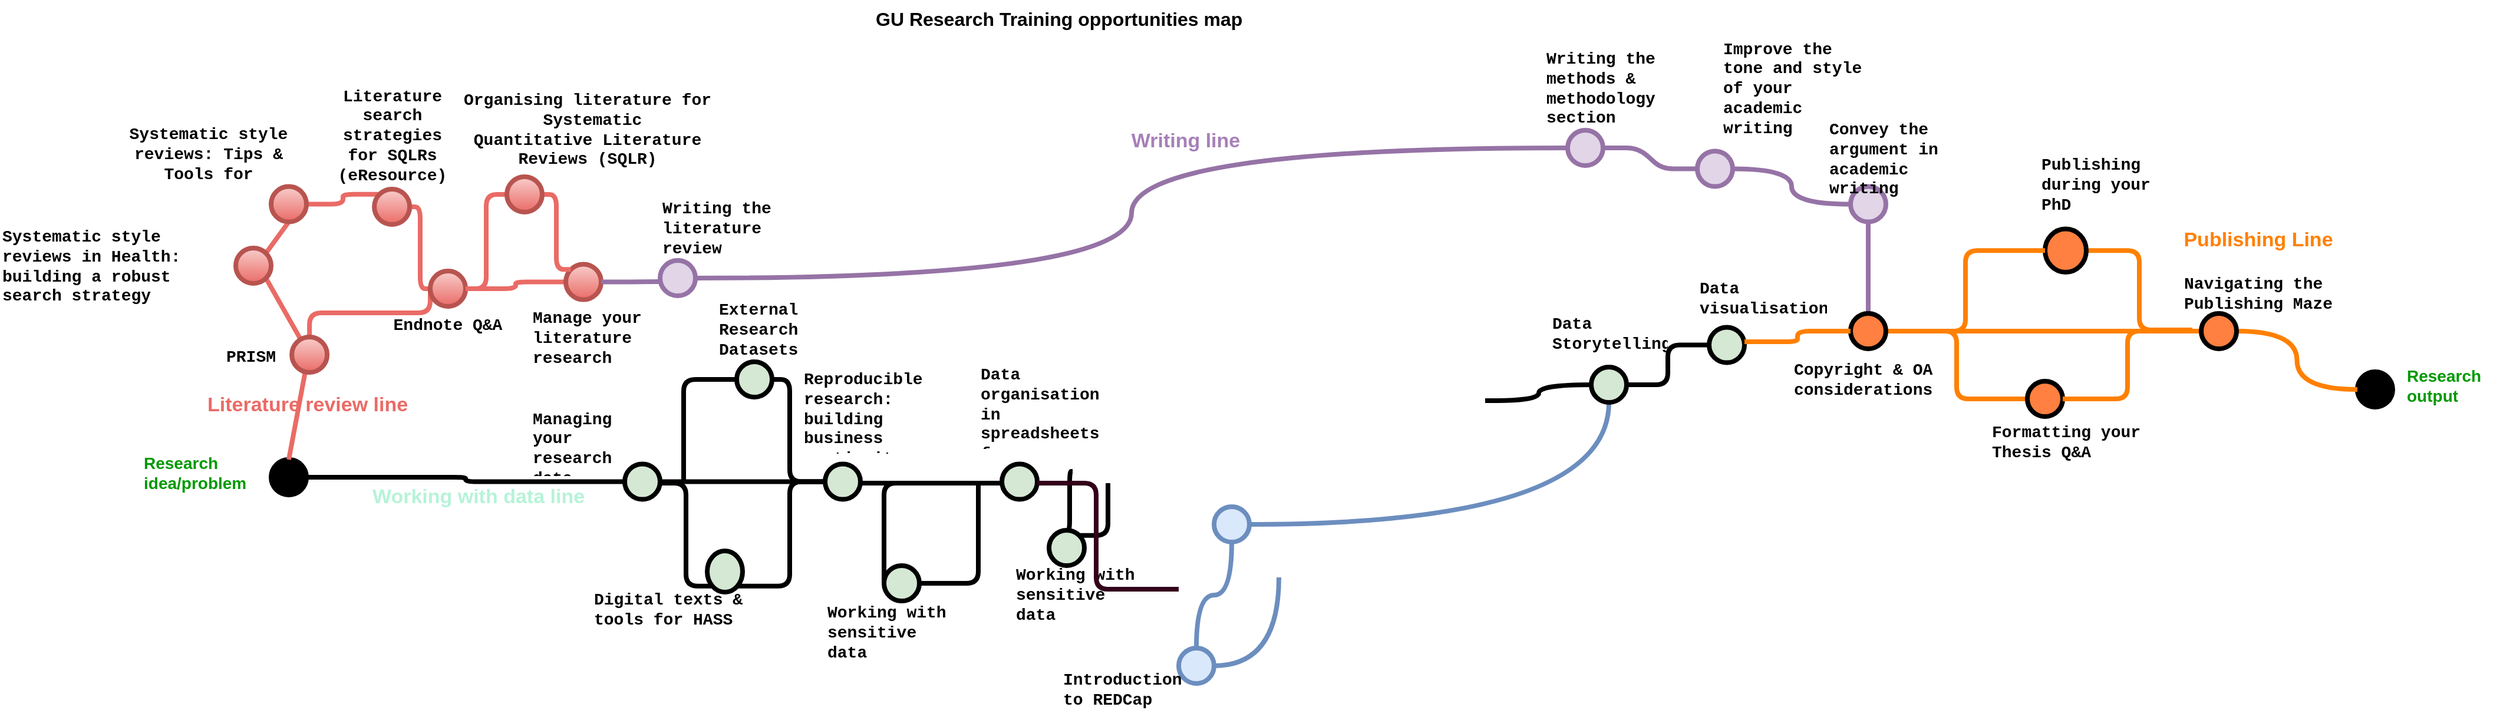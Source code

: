<mxfile version="20.8.3" type="github">
  <diagram id="yPxyJZ8AM_hMuL3Unpa9" name="Train-ing map">
    <mxGraphModel dx="2534" dy="874" grid="1" gridSize="10" guides="1" tooltips="1" connect="1" arrows="1" fold="1" page="1" pageScale="1" pageWidth="1100" pageHeight="850" math="0" shadow="0">
      <root>
        <mxCell id="0" />
        <mxCell id="1" parent="0" />
        <mxCell id="uWUnNED6HEl2aK5fdaIb-10" value="" style="verticalLabelPosition=bottom;verticalAlign=top;html=1;strokeWidth=4;shape=mxgraph.flowchart.on-page_reference;plain-blue;gradientColor=none;fillColor=#000000;strokeColor=#000000;rounded=1;" parent="1" vertex="1">
          <mxGeometry x="-440" y="410" width="30" height="30" as="geometry" />
        </mxCell>
        <mxCell id="uWUnNED6HEl2aK5fdaIb-80" value="" style="edgeStyle=orthogonalEdgeStyle;curved=1;rounded=1;orthogonalLoop=1;jettySize=auto;html=1;endArrow=none;endFill=0;strokeWidth=4;fontSize=12;verticalAlign=top;fillColor=#e1d5e7;strokeColor=#9673a6;gradientColor=#EA6B66;startArrow=none;exitX=0.5;exitY=1;exitDx=0;exitDy=0;exitPerimeter=0;" parent="1" source="DearfV66aNQ_4xWSn69P-69" edge="1">
          <mxGeometry relative="1" as="geometry">
            <mxPoint x="915" y="290" as="targetPoint" />
            <mxPoint x="370" y="281" as="sourcePoint" />
          </mxGeometry>
        </mxCell>
        <mxCell id="DearfV66aNQ_4xWSn69P-120" style="edgeStyle=elbowEdgeStyle;rounded=0;orthogonalLoop=1;jettySize=auto;html=1;exitX=1;exitY=0.5;exitDx=0;exitDy=0;exitPerimeter=0;strokeColor=#FF8000;fontFamily=Courier New;fontSize=17;fontColor=#ff8000;" edge="1" parent="1" source="uWUnNED6HEl2aK5fdaIb-109">
          <mxGeometry relative="1" as="geometry">
            <mxPoint x="1350" y="357" as="targetPoint" />
          </mxGeometry>
        </mxCell>
        <mxCell id="uWUnNED6HEl2aK5fdaIb-109" value="" style="verticalLabelPosition=bottom;verticalAlign=top;html=1;strokeWidth=4;shape=mxgraph.flowchart.on-page_reference;plain-blue;gradientColor=none;strokeColor=#000000;fillColor=#000000;rounded=1;" parent="1" vertex="1">
          <mxGeometry x="1330" y="335.5" width="30" height="30" as="geometry" />
        </mxCell>
        <mxCell id="uWUnNED6HEl2aK5fdaIb-13" value="Systematic style reviews: Tips &amp;amp; Tools for getting from start to finish" style="text;html=1;strokeColor=none;fillColor=none;align=center;verticalAlign=middle;whiteSpace=wrap;overflow=hidden;fontSize=14;fontStyle=1;fontFamily=Courier New;rounded=1;" parent="1" vertex="1">
          <mxGeometry x="-564.05" y="123.25" width="141.62" height="55" as="geometry" />
        </mxCell>
        <mxCell id="uWUnNED6HEl2aK5fdaIb-19" value="" style="verticalLabelPosition=bottom;verticalAlign=top;html=1;strokeWidth=4;shape=mxgraph.flowchart.on-page_reference;strokeColor=#9673a6;fillColor=#e1d5e7;rounded=1;" parent="1" vertex="1">
          <mxGeometry x="-110" y="241" width="30" height="30" as="geometry" />
        </mxCell>
        <mxCell id="uWUnNED6HEl2aK5fdaIb-20" value="Systematic style reviews in Health: building a robust search strategy" style="text;html=1;strokeColor=none;fillColor=none;align=left;verticalAlign=middle;whiteSpace=wrap;overflow=hidden;fontSize=14;fontStyle=1;fontFamily=Courier New;rounded=1;" parent="1" vertex="1">
          <mxGeometry x="-670.0" y="208.25" width="200" height="74.5" as="geometry" />
        </mxCell>
        <mxCell id="uWUnNED6HEl2aK5fdaIb-71" value="" style="edgeStyle=elbowEdgeStyle;rounded=1;orthogonalLoop=1;jettySize=auto;html=1;endArrow=none;endFill=0;strokeWidth=4;startArrow=none;" parent="1" source="DearfV66aNQ_4xWSn69P-107" target="uWUnNED6HEl2aK5fdaIb-70" edge="1">
          <mxGeometry relative="1" as="geometry">
            <Array as="points">
              <mxPoint x="80" y="430" />
              <mxPoint x="200" y="430" />
            </Array>
          </mxGeometry>
        </mxCell>
        <mxCell id="uWUnNED6HEl2aK5fdaIb-69" value="" style="verticalLabelPosition=bottom;verticalAlign=top;html=1;strokeWidth=4;shape=mxgraph.flowchart.on-page_reference;plain-purple;gradientColor=none;strokeColor=#000000;fillColor=#D5E8D4;rounded=1;" parent="1" vertex="1">
          <mxGeometry x="-140" y="413.75" width="30" height="30" as="geometry" />
        </mxCell>
        <mxCell id="uWUnNED6HEl2aK5fdaIb-78" value="" style="edgeStyle=orthogonalEdgeStyle;curved=1;rounded=1;orthogonalLoop=1;jettySize=auto;html=1;endArrow=none;endFill=0;strokeWidth=4;startArrow=none;fontSize=12;verticalAlign=top;fillColor=#dae8fc;strokeColor=#6c8ebf;" parent="1" source="DearfV66aNQ_4xWSn69P-143" target="uWUnNED6HEl2aK5fdaIb-77" edge="1">
          <mxGeometry relative="1" as="geometry" />
        </mxCell>
        <mxCell id="uWUnNED6HEl2aK5fdaIb-70" value="" style="verticalLabelPosition=bottom;verticalAlign=top;html=1;strokeWidth=4;shape=mxgraph.flowchart.on-page_reference;plain-purple;gradientColor=none;strokeColor=#000000;fillColor=#D5E8D4;rounded=1;" parent="1" vertex="1">
          <mxGeometry x="180" y="413.75" width="30" height="30" as="geometry" />
        </mxCell>
        <mxCell id="uWUnNED6HEl2aK5fdaIb-96" value="" style="edgeStyle=elbowEdgeStyle;rounded=1;orthogonalLoop=1;jettySize=auto;html=1;endArrow=none;endFill=0;strokeWidth=4;fontFamily=Courier New;fontColor=#009900;" parent="1" source="uWUnNED6HEl2aK5fdaIb-77" target="uWUnNED6HEl2aK5fdaIb-95" edge="1">
          <mxGeometry relative="1" as="geometry" />
        </mxCell>
        <mxCell id="uWUnNED6HEl2aK5fdaIb-95" value="" style="verticalLabelPosition=bottom;verticalAlign=top;html=1;strokeWidth=4;shape=mxgraph.flowchart.on-page_reference;plain-purple;gradientColor=none;strokeColor=#000000;fillColor=#D5E8D4;rounded=1;" parent="1" vertex="1">
          <mxGeometry x="780" y="297.75" width="30" height="30" as="geometry" />
        </mxCell>
        <mxCell id="uWUnNED6HEl2aK5fdaIb-81" value="" style="edgeStyle=elbowEdgeStyle;rounded=1;orthogonalLoop=1;jettySize=auto;html=1;endArrow=none;endFill=0;strokeWidth=4;exitX=0.855;exitY=0.145;exitDx=0;exitDy=0;exitPerimeter=0;" parent="1" source="uWUnNED6HEl2aK5fdaIb-82" edge="1">
          <mxGeometry relative="1" as="geometry">
            <mxPoint x="320" y="520" as="sourcePoint" />
            <mxPoint x="270" y="430" as="targetPoint" />
            <Array as="points">
              <mxPoint x="270" y="460" />
            </Array>
          </mxGeometry>
        </mxCell>
        <mxCell id="uWUnNED6HEl2aK5fdaIb-82" value="" style="verticalLabelPosition=bottom;verticalAlign=top;html=1;strokeWidth=4;shape=mxgraph.flowchart.on-page_reference;plain-purple;gradientColor=none;strokeColor=#000000;fillColor=#D5E8D4;rounded=1;" parent="1" vertex="1">
          <mxGeometry x="220" y="470" width="30" height="30" as="geometry" />
        </mxCell>
        <mxCell id="uWUnNED6HEl2aK5fdaIb-86" value="Manage your literature research" style="text;html=1;strokeColor=none;fillColor=none;align=left;verticalAlign=middle;whiteSpace=wrap;overflow=hidden;fontSize=14;fontStyle=1;fontFamily=Courier New;rounded=1;" parent="1" vertex="1">
          <mxGeometry x="-220" y="276.75" width="110" height="60" as="geometry" />
        </mxCell>
        <mxCell id="uWUnNED6HEl2aK5fdaIb-88" value="Research idea/problem" style="text;html=1;strokeColor=none;fillColor=none;align=left;verticalAlign=middle;whiteSpace=wrap;overflow=hidden;fontSize=14;fontStyle=1;fontColor=#009900;rounded=1;" parent="1" vertex="1">
          <mxGeometry x="-549.87" y="398.75" width="113.25" height="45" as="geometry" />
        </mxCell>
        <mxCell id="uWUnNED6HEl2aK5fdaIb-90" value="Literature review line" style="text;html=1;strokeColor=none;fillColor=none;align=left;verticalAlign=middle;whiteSpace=wrap;overflow=hidden;fontSize=17;fontStyle=1;fontColor=#EA6B66;rounded=1;" parent="1" vertex="1">
          <mxGeometry x="-495.8" y="350" width="176.75" height="27.75" as="geometry" />
        </mxCell>
        <mxCell id="uWUnNED6HEl2aK5fdaIb-107" value="" style="edgeStyle=elbowEdgeStyle;rounded=1;orthogonalLoop=1;jettySize=auto;html=1;endArrow=none;endFill=0;strokeWidth=4;fontFamily=Helvetica;fontColor=default;startArrow=none;strokeColor=#FF8000;fontSize=12;verticalAlign=top;fillColor=#ff8040;gradientColor=none;" parent="1" source="DearfV66aNQ_4xWSn69P-78" target="uWUnNED6HEl2aK5fdaIb-106" edge="1">
          <mxGeometry relative="1" as="geometry" />
        </mxCell>
        <mxCell id="DearfV66aNQ_4xWSn69P-82" style="edgeStyle=elbowEdgeStyle;rounded=1;orthogonalLoop=1;jettySize=auto;html=1;strokeColor=#FF8000;fontFamily=Helvetica;fontSize=12;fontColor=default;endArrow=none;endFill=0;strokeWidth=4;startArrow=none;verticalAlign=top;fillColor=#ff8040;gradientColor=none;exitX=1;exitY=0.5;exitDx=0;exitDy=0;exitPerimeter=0;" edge="1" parent="1" source="uWUnNED6HEl2aK5fdaIb-104">
          <mxGeometry relative="1" as="geometry">
            <mxPoint x="1190" y="300" as="targetPoint" />
            <mxPoint x="1180" y="230" as="sourcePoint" />
          </mxGeometry>
        </mxCell>
        <mxCell id="uWUnNED6HEl2aK5fdaIb-104" value="" style="verticalLabelPosition=bottom;verticalAlign=top;html=1;strokeWidth=4;shape=mxgraph.flowchart.on-page_reference;plain-purple;gradientColor=none;strokeColor=#000000;fillColor=#ff8040;rounded=1;" parent="1" vertex="1">
          <mxGeometry x="1065" y="214.25" width="35" height="36.75" as="geometry" />
        </mxCell>
        <mxCell id="uWUnNED6HEl2aK5fdaIb-115" style="edgeStyle=orthogonalEdgeStyle;curved=1;rounded=1;orthogonalLoop=1;jettySize=auto;html=1;entryX=0;entryY=0.5;entryDx=0;entryDy=0;entryPerimeter=0;endArrow=none;endFill=0;strokeWidth=4;fontFamily=Helvetica;fontColor=default;strokeColor=#FF8000;startArrow=none;fontSize=12;verticalAlign=top;fillColor=#ff8040;gradientColor=none;" parent="1" source="uWUnNED6HEl2aK5fdaIb-106" target="uWUnNED6HEl2aK5fdaIb-109" edge="1">
          <mxGeometry relative="1" as="geometry" />
        </mxCell>
        <mxCell id="uWUnNED6HEl2aK5fdaIb-106" value="" style="verticalLabelPosition=bottom;verticalAlign=top;html=1;strokeWidth=4;shape=mxgraph.flowchart.on-page_reference;plain-purple;gradientColor=none;strokeColor=#000000;fillColor=#ff8040;rounded=1;" parent="1" vertex="1">
          <mxGeometry x="1197.5" y="286" width="30" height="30" as="geometry" />
        </mxCell>
        <UserObject label="GU Research Training opportunities map" link="https://nvie.com/posts/a-successful-git-branching-model/" id="9hBKPDzoitwpIBdzFDQ7-2">
          <mxCell style="text;whiteSpace=wrap;html=1;fontStyle=1;fontSize=16;rounded=1;" parent="1" vertex="1">
            <mxGeometry x="70.75" y="20" width="427.75" height="20" as="geometry" />
          </mxCell>
        </UserObject>
        <mxCell id="9hBKPDzoitwpIBdzFDQ7-15" value="Research output" style="text;html=1;strokeColor=none;fillColor=none;align=left;verticalAlign=middle;whiteSpace=wrap;overflow=hidden;fontSize=14;fontStyle=1;fontColor=#009900;rounded=1;fontFamily=Helvetica;" parent="1" vertex="1">
          <mxGeometry x="1370" y="306" width="80" height="81" as="geometry" />
        </mxCell>
        <mxCell id="DearfV66aNQ_4xWSn69P-24" value="" style="rounded=1;html=1;jettySize=auto;orthogonalLoop=1;plain-blue;endArrow=none;endFill=0;strokeWidth=4;strokeColor=#EA6B66;startArrow=none;edgeStyle=elbowEdgeStyle;" edge="1" parent="1" source="DearfV66aNQ_4xWSn69P-27" target="9hBKPDzoitwpIBdzFDQ7-16">
          <mxGeometry x="292.25" y="211" as="geometry">
            <mxPoint x="310" y="150" as="targetPoint" />
            <mxPoint x="-331.75" y="384" as="sourcePoint" />
          </mxGeometry>
        </mxCell>
        <mxCell id="DearfV66aNQ_4xWSn69P-25" value="" style="rounded=1;html=1;jettySize=auto;orthogonalLoop=1;plain-blue;endArrow=none;endFill=0;strokeWidth=4;strokeColor=#EA6B66;exitX=0.5;exitY=0;exitDx=0;exitDy=0;exitPerimeter=0;entryX=1;entryY=0.75;entryDx=0;entryDy=0;" edge="1" parent="1" source="uWUnNED6HEl2aK5fdaIb-10" target="DearfV66aNQ_4xWSn69P-75">
          <mxGeometry x="292.25" y="211" as="geometry">
            <mxPoint x="310" y="150" as="targetPoint" />
            <mxPoint x="-331.75" y="384" as="sourcePoint" />
          </mxGeometry>
        </mxCell>
        <mxCell id="DearfV66aNQ_4xWSn69P-31" value="Literature search strategies for SQLRs (eResource)" style="text;whiteSpace=wrap;html=1;fontSize=14;fontFamily=Courier New;fontColor=default;align=center;verticalAlign=middle;fontStyle=1;rounded=1;" vertex="1" parent="1">
          <mxGeometry x="-392.43" y="90" width="110" height="90" as="geometry" />
        </mxCell>
        <mxCell id="DearfV66aNQ_4xWSn69P-46" style="rounded=1;orthogonalLoop=1;jettySize=auto;html=1;exitX=0.855;exitY=0.145;exitDx=0;exitDy=0;exitPerimeter=0;entryX=0.5;entryY=1;entryDx=0;entryDy=0;entryPerimeter=0;strokeColor=#EA6B66;fontFamily=Helvetica;fontSize=11;fontColor=default;endArrow=none;gradientColor=#7EA6E0;fillColor=#DAE8FC;endFill=0;strokeWidth=4;" edge="1" parent="1" source="DearfV66aNQ_4xWSn69P-22" target="DearfV66aNQ_4xWSn69P-13">
          <mxGeometry relative="1" as="geometry" />
        </mxCell>
        <mxCell id="DearfV66aNQ_4xWSn69P-50" style="rounded=1;orthogonalLoop=1;jettySize=auto;html=1;entryX=0;entryY=0.5;entryDx=0;entryDy=0;entryPerimeter=0;strokeColor=#EA6B66;fontFamily=Helvetica;fontSize=11;fontColor=default;endArrow=none;gradientColor=#7EA6E0;fillColor=#DAE8FC;endFill=0;strokeWidth=4;startArrow=none;edgeStyle=elbowEdgeStyle;elbow=vertical;" edge="1" parent="1" source="DearfV66aNQ_4xWSn69P-73" target="9hBKPDzoitwpIBdzFDQ7-16">
          <mxGeometry relative="1" as="geometry">
            <mxPoint x="-320" y="340" as="sourcePoint" />
          </mxGeometry>
        </mxCell>
        <mxCell id="DearfV66aNQ_4xWSn69P-93" style="rounded=1;orthogonalLoop=1;jettySize=auto;html=1;exitX=0.855;exitY=0.855;exitDx=0;exitDy=0;exitPerimeter=0;entryX=1;entryY=0.25;entryDx=0;entryDy=0;strokeColor=#EA6B66;fontFamily=Helvetica;fontSize=11;fontColor=default;endArrow=none;gradientColor=#7EA6E0;fillColor=#DAE8FC;endFill=0;strokeWidth=4;" edge="1" parent="1" source="DearfV66aNQ_4xWSn69P-22" target="DearfV66aNQ_4xWSn69P-75">
          <mxGeometry relative="1" as="geometry" />
        </mxCell>
        <mxCell id="DearfV66aNQ_4xWSn69P-22" value="" style="verticalLabelPosition=bottom;verticalAlign=top;html=1;strokeWidth=4;shape=mxgraph.flowchart.on-page_reference;plain-blue;gradientColor=#EA6B66;strokeColor=#B85450;fillColor=#F8CECC;rounded=1;" vertex="1" parent="1">
          <mxGeometry x="-470" y="230.5" width="30" height="30" as="geometry" />
        </mxCell>
        <mxCell id="DearfV66aNQ_4xWSn69P-53" value="" style="edgeStyle=elbowEdgeStyle;rounded=1;orthogonalLoop=1;jettySize=auto;html=1;strokeColor=#EA6B66;fontFamily=Helvetica;fontSize=11;fontColor=default;endArrow=none;gradientColor=#7EA6E0;fillColor=#DAE8FC;endFill=0;strokeWidth=4;startArrow=none;" edge="1" parent="1" source="9hBKPDzoitwpIBdzFDQ7-16" target="DearfV66aNQ_4xWSn69P-52">
          <mxGeometry relative="1" as="geometry">
            <mxPoint x="-70" y="240" as="sourcePoint" />
          </mxGeometry>
        </mxCell>
        <mxCell id="9hBKPDzoitwpIBdzFDQ7-16" value="" style="verticalLabelPosition=bottom;verticalAlign=top;html=1;strokeWidth=4;shape=mxgraph.flowchart.on-page_reference;plain-blue;gradientColor=#EA6B66;strokeColor=#B85450;fillColor=#F8CECC;rounded=1;" parent="1" vertex="1">
          <mxGeometry x="-305" y="250" width="30" height="30" as="geometry" />
        </mxCell>
        <mxCell id="DearfV66aNQ_4xWSn69P-34" value="Endnote Q&amp;A" style="text;whiteSpace=wrap;html=1;fontSize=14;fontFamily=Courier New;fontColor=default;align=center;verticalAlign=middle;fontStyle=1;rounded=1;" vertex="1" parent="1">
          <mxGeometry x="-350" y="276" width="120" height="40" as="geometry" />
        </mxCell>
        <mxCell id="DearfV66aNQ_4xWSn69P-37" value="" style="edgeStyle=elbowEdgeStyle;rounded=1;orthogonalLoop=1;jettySize=auto;html=1;fontSize=11;endArrow=none;endFill=0;strokeWidth=4;entryX=0;entryY=0.5;entryDx=0;entryDy=0;entryPerimeter=0;fillColor=#DAE8FC;strokeColor=#EA6B66;gradientColor=#7EA6E0;startArrow=none;" edge="1" parent="1" source="9hBKPDzoitwpIBdzFDQ7-16" target="DearfV66aNQ_4xWSn69P-35">
          <mxGeometry relative="1" as="geometry">
            <mxPoint x="650" y="120" as="targetPoint" />
            <mxPoint x="-15" y="210" as="sourcePoint" />
          </mxGeometry>
        </mxCell>
        <mxCell id="DearfV66aNQ_4xWSn69P-35" value="" style="verticalLabelPosition=bottom;verticalAlign=top;html=1;strokeWidth=4;shape=mxgraph.flowchart.on-page_reference;plain-blue;gradientColor=#EA6B66;strokeColor=#B85450;fillColor=#F8CECC;rounded=1;" vertex="1" parent="1">
          <mxGeometry x="-190" y="244.25" width="30" height="30" as="geometry" />
        </mxCell>
        <mxCell id="DearfV66aNQ_4xWSn69P-48" style="rounded=1;orthogonalLoop=1;jettySize=auto;html=1;exitX=1;exitY=0.5;exitDx=0;exitDy=0;exitPerimeter=0;entryX=0.145;entryY=0.145;entryDx=0;entryDy=0;entryPerimeter=0;strokeColor=#EA6B66;fontFamily=Helvetica;fontSize=11;fontColor=default;endArrow=none;gradientColor=#7EA6E0;fillColor=#DAE8FC;endFill=0;strokeWidth=4;edgeStyle=elbowEdgeStyle;" edge="1" parent="1" source="DearfV66aNQ_4xWSn69P-13" target="DearfV66aNQ_4xWSn69P-27">
          <mxGeometry relative="1" as="geometry" />
        </mxCell>
        <mxCell id="DearfV66aNQ_4xWSn69P-13" value="" style="verticalLabelPosition=bottom;verticalAlign=top;html=1;strokeWidth=4;shape=mxgraph.flowchart.on-page_reference;plain-blue;gradientColor=#EA6B66;strokeColor=#B85450;fillColor=#F8CECC;rounded=1;" vertex="1" parent="1">
          <mxGeometry x="-440" y="178.25" width="30" height="30" as="geometry" />
        </mxCell>
        <mxCell id="DearfV66aNQ_4xWSn69P-27" value="" style="verticalLabelPosition=bottom;verticalAlign=top;html=1;strokeWidth=4;shape=mxgraph.flowchart.on-page_reference;plain-blue;gradientColor=#EA6B66;strokeColor=#B85450;fillColor=#F8CECC;rounded=1;" vertex="1" parent="1">
          <mxGeometry x="-352.43" y="180.5" width="30" height="30" as="geometry" />
        </mxCell>
        <mxCell id="DearfV66aNQ_4xWSn69P-57" style="edgeStyle=elbowEdgeStyle;rounded=1;orthogonalLoop=1;jettySize=auto;html=1;exitX=1;exitY=0.5;exitDx=0;exitDy=0;exitPerimeter=0;entryX=0.145;entryY=0.145;entryDx=0;entryDy=0;entryPerimeter=0;strokeColor=#EA6B66;fontFamily=Helvetica;fontSize=11;fontColor=default;endArrow=none;gradientColor=#7EA6E0;fillColor=#DAE8FC;endFill=0;strokeWidth=4;startArrow=none;" edge="1" parent="1" source="DearfV66aNQ_4xWSn69P-52" target="DearfV66aNQ_4xWSn69P-35">
          <mxGeometry relative="1" as="geometry" />
        </mxCell>
        <mxCell id="DearfV66aNQ_4xWSn69P-52" value="" style="verticalLabelPosition=bottom;verticalAlign=top;html=1;strokeWidth=4;shape=mxgraph.flowchart.on-page_reference;plain-blue;gradientColor=#EA6B66;strokeColor=#B85450;fillColor=#F8CECC;rounded=1;" vertex="1" parent="1">
          <mxGeometry x="-240" y="170" width="30" height="30" as="geometry" />
        </mxCell>
        <mxCell id="DearfV66aNQ_4xWSn69P-54" value="&lt;div&gt;Organising literature for&lt;/div&gt;&lt;div&gt;&amp;nbsp;Systematic &lt;br&gt;&lt;/div&gt;&lt;div&gt;Quantitative Literature &lt;br&gt;&lt;/div&gt;&lt;div&gt;Reviews (SQLR)&lt;/div&gt;" style="text;html=1;align=center;verticalAlign=middle;resizable=0;points=[];autosize=1;strokeColor=none;fillColor=none;fontSize=14;fontFamily=Courier New;fontColor=default;fontStyle=1;rounded=1;" vertex="1" parent="1">
          <mxGeometry x="-282.43" y="90" width="220" height="80" as="geometry" />
        </mxCell>
        <mxCell id="DearfV66aNQ_4xWSn69P-59" value="Writing the literature review" style="text;html=1;strokeColor=none;fillColor=none;align=left;verticalAlign=middle;whiteSpace=wrap;overflow=hidden;fontSize=14;fontStyle=1;fontFamily=Courier New;rounded=1;" vertex="1" parent="1">
          <mxGeometry x="-110" y="184.25" width="110" height="60" as="geometry" />
        </mxCell>
        <mxCell id="DearfV66aNQ_4xWSn69P-62" value="" style="edgeStyle=orthogonalEdgeStyle;curved=1;rounded=1;orthogonalLoop=1;jettySize=auto;html=1;endArrow=none;endFill=0;strokeWidth=4;entryX=0;entryY=0.5;entryDx=0;entryDy=0;entryPerimeter=0;fontSize=12;verticalAlign=top;fillColor=#e1d5e7;strokeColor=#9673a6;gradientColor=#EA6B66;" edge="1" parent="1" source="uWUnNED6HEl2aK5fdaIb-19" target="DearfV66aNQ_4xWSn69P-60">
          <mxGeometry relative="1" as="geometry">
            <mxPoint x="1150" y="325" as="targetPoint" />
            <mxPoint x="550" y="281" as="sourcePoint" />
          </mxGeometry>
        </mxCell>
        <mxCell id="DearfV66aNQ_4xWSn69P-60" value="" style="verticalLabelPosition=bottom;verticalAlign=top;html=1;strokeWidth=4;shape=mxgraph.flowchart.on-page_reference;strokeColor=#9673a6;fillColor=#e1d5e7;rounded=1;" vertex="1" parent="1">
          <mxGeometry x="660" y="130.5" width="30" height="30" as="geometry" />
        </mxCell>
        <mxCell id="DearfV66aNQ_4xWSn69P-63" value="Writing the methods &amp;amp; methodology section" style="text;html=1;strokeColor=none;fillColor=none;align=left;verticalAlign=middle;whiteSpace=wrap;overflow=hidden;fontSize=14;fontStyle=1;fontFamily=Courier New;rounded=1;" vertex="1" parent="1">
          <mxGeometry x="640" y="60" width="110" height="70.5" as="geometry" />
        </mxCell>
        <mxCell id="DearfV66aNQ_4xWSn69P-66" value="" style="edgeStyle=entityRelationEdgeStyle;rounded=1;orthogonalLoop=1;jettySize=auto;html=1;endArrow=none;endFill=0;strokeWidth=4;entryX=0;entryY=0.5;entryDx=0;entryDy=0;entryPerimeter=0;fontSize=12;verticalAlign=top;fillColor=#e1d5e7;strokeColor=#9673a6;gradientColor=#EA6B66;startArrow=none;" edge="1" parent="1" source="DearfV66aNQ_4xWSn69P-60" target="DearfV66aNQ_4xWSn69P-64">
          <mxGeometry relative="1" as="geometry">
            <mxPoint x="1150" y="325" as="targetPoint" />
            <mxPoint x="726.75" y="286" as="sourcePoint" />
          </mxGeometry>
        </mxCell>
        <mxCell id="DearfV66aNQ_4xWSn69P-64" value="" style="verticalLabelPosition=bottom;verticalAlign=top;html=1;strokeWidth=4;shape=mxgraph.flowchart.on-page_reference;strokeColor=#9673a6;fillColor=#e1d5e7;rounded=1;" vertex="1" parent="1">
          <mxGeometry x="770" y="148.25" width="30" height="30" as="geometry" />
        </mxCell>
        <mxCell id="DearfV66aNQ_4xWSn69P-67" value="Improve the tone and style of your academic writing" style="text;html=1;strokeColor=none;fillColor=none;align=left;verticalAlign=middle;whiteSpace=wrap;overflow=hidden;fontSize=14;fontStyle=1;fontFamily=Courier New;rounded=1;" vertex="1" parent="1">
          <mxGeometry x="790" y="49.75" width="130" height="91" as="geometry" />
        </mxCell>
        <mxCell id="DearfV66aNQ_4xWSn69P-70" value="" style="edgeStyle=orthogonalEdgeStyle;curved=1;rounded=1;orthogonalLoop=1;jettySize=auto;html=1;endArrow=none;endFill=0;strokeWidth=4;entryX=0;entryY=0.5;entryDx=0;entryDy=0;entryPerimeter=0;fontSize=12;verticalAlign=top;fillColor=#e1d5e7;strokeColor=#9673a6;gradientColor=#EA6B66;startArrow=none;" edge="1" parent="1" source="DearfV66aNQ_4xWSn69P-64" target="DearfV66aNQ_4xWSn69P-69">
          <mxGeometry relative="1" as="geometry">
            <mxPoint x="1150" y="325" as="targetPoint" />
            <mxPoint x="860" y="291" as="sourcePoint" />
          </mxGeometry>
        </mxCell>
        <mxCell id="DearfV66aNQ_4xWSn69P-69" value="" style="verticalLabelPosition=bottom;verticalAlign=top;html=1;strokeWidth=4;shape=mxgraph.flowchart.on-page_reference;strokeColor=#9673a6;fillColor=#e1d5e7;rounded=1;" vertex="1" parent="1">
          <mxGeometry x="900" y="178.25" width="30" height="30" as="geometry" />
        </mxCell>
        <mxCell id="DearfV66aNQ_4xWSn69P-71" value="Convey the argument in academic writing" style="text;html=1;strokeColor=none;fillColor=none;align=left;verticalAlign=middle;whiteSpace=wrap;overflow=hidden;fontSize=14;fontStyle=1;fontFamily=Courier New;rounded=1;" vertex="1" parent="1">
          <mxGeometry x="880" y="109" width="130" height="91" as="geometry" />
        </mxCell>
        <mxCell id="DearfV66aNQ_4xWSn69P-72" value="" style="rounded=1;orthogonalLoop=1;jettySize=auto;html=1;endArrow=none;endFill=0;strokeWidth=4;fontSize=12;verticalAlign=top;fillColor=#e1d5e7;strokeColor=#9673a6;gradientColor=#EA6B66;edgeStyle=elbowEdgeStyle;exitX=1;exitY=0.5;exitDx=0;exitDy=0;exitPerimeter=0;" edge="1" parent="1" source="DearfV66aNQ_4xWSn69P-35">
          <mxGeometry relative="1" as="geometry">
            <mxPoint x="-110" y="259" as="targetPoint" />
            <mxPoint x="-150" y="250" as="sourcePoint" />
          </mxGeometry>
        </mxCell>
        <mxCell id="DearfV66aNQ_4xWSn69P-73" value="" style="verticalLabelPosition=bottom;verticalAlign=top;html=1;strokeWidth=4;shape=mxgraph.flowchart.on-page_reference;plain-blue;gradientColor=#EA6B66;strokeColor=#B85450;fillColor=#F8CECC;rounded=1;" vertex="1" parent="1">
          <mxGeometry x="-422.43" y="306" width="30" height="30" as="geometry" />
        </mxCell>
        <mxCell id="DearfV66aNQ_4xWSn69P-75" value="PRISM" style="text;html=1;strokeColor=none;fillColor=none;align=left;verticalAlign=middle;whiteSpace=wrap;overflow=hidden;fontSize=14;fontStyle=1;fontFamily=Courier New;rounded=1;" vertex="1" parent="1">
          <mxGeometry x="-480" y="310" width="70" height="26.75" as="geometry" />
        </mxCell>
        <mxCell id="DearfV66aNQ_4xWSn69P-76" value="Publishing during your PhD" style="text;html=1;strokeColor=none;fillColor=none;align=left;verticalAlign=middle;whiteSpace=wrap;overflow=hidden;fontSize=14;fontStyle=1;fontFamily=Courier New;rounded=1;" vertex="1" parent="1">
          <mxGeometry x="1060" y="144" width="100" height="66.5" as="geometry" />
        </mxCell>
        <mxCell id="DearfV66aNQ_4xWSn69P-77" value="Navigating the Publishing Maze " style="text;html=1;strokeColor=none;fillColor=none;align=left;verticalAlign=middle;whiteSpace=wrap;overflow=hidden;fontSize=14;fontStyle=1;fontFamily=Courier New;rounded=1;" vertex="1" parent="1">
          <mxGeometry x="1180.81" y="241" width="130" height="55" as="geometry" />
        </mxCell>
        <mxCell id="DearfV66aNQ_4xWSn69P-79" value="" style="edgeStyle=elbowEdgeStyle;rounded=1;orthogonalLoop=1;jettySize=auto;html=1;endArrow=none;endFill=0;strokeWidth=4;fontFamily=Helvetica;fontColor=default;strokeColor=#FF8000;startArrow=none;fontSize=12;verticalAlign=top;fillColor=#ff8040;gradientColor=none;" edge="1" parent="1" source="uWUnNED6HEl2aK5fdaIb-104" target="DearfV66aNQ_4xWSn69P-78">
          <mxGeometry relative="1" as="geometry">
            <mxPoint x="920" y="349" as="sourcePoint" />
            <mxPoint x="1260" y="356.5" as="targetPoint" />
          </mxGeometry>
        </mxCell>
        <mxCell id="DearfV66aNQ_4xWSn69P-125" style="edgeStyle=elbowEdgeStyle;rounded=1;orthogonalLoop=1;jettySize=auto;html=1;exitX=1;exitY=0.5;exitDx=0;exitDy=0;exitPerimeter=0;strokeColor=#FF8000;fontFamily=Helvetica;fontSize=12;fontColor=default;endArrow=none;verticalAlign=top;endFill=0;strokeWidth=4;startArrow=none;fillColor=#ff8040;gradientColor=none;entryX=0;entryY=0.5;entryDx=0;entryDy=0;entryPerimeter=0;" edge="1" parent="1" source="DearfV66aNQ_4xWSn69P-78" target="DearfV66aNQ_4xWSn69P-124">
          <mxGeometry relative="1" as="geometry">
            <mxPoint x="1040" y="380" as="targetPoint" />
          </mxGeometry>
        </mxCell>
        <mxCell id="DearfV66aNQ_4xWSn69P-78" value="" style="verticalLabelPosition=bottom;verticalAlign=top;html=1;strokeWidth=4;shape=mxgraph.flowchart.on-page_reference;plain-purple;gradientColor=none;strokeColor=#000000;fillColor=#ff8040;rounded=1;" vertex="1" parent="1">
          <mxGeometry x="900" y="286" width="30" height="30" as="geometry" />
        </mxCell>
        <mxCell id="DearfV66aNQ_4xWSn69P-87" value="External Research Datasets" style="text;html=1;strokeColor=none;fillColor=none;align=left;verticalAlign=middle;whiteSpace=wrap;overflow=hidden;fontSize=14;fontStyle=1;fontFamily=Courier New;rounded=1;" vertex="1" parent="1">
          <mxGeometry x="-62.43" y="262.25" width="110" height="74.5" as="geometry" />
        </mxCell>
        <mxCell id="DearfV66aNQ_4xWSn69P-89" value="" style="edgeStyle=elbowEdgeStyle;rounded=1;orthogonalLoop=1;jettySize=auto;html=1;entryX=1;entryY=0.5;entryDx=0;entryDy=0;entryPerimeter=0;endArrow=none;endFill=0;strokeWidth=4;" edge="1" parent="1" source="uWUnNED6HEl2aK5fdaIb-69" target="uWUnNED6HEl2aK5fdaIb-10">
          <mxGeometry relative="1" as="geometry">
            <mxPoint x="120" y="500" as="sourcePoint" />
            <mxPoint x="-160" y="530" as="targetPoint" />
          </mxGeometry>
        </mxCell>
        <mxCell id="DearfV66aNQ_4xWSn69P-90" value="" style="edgeStyle=elbowEdgeStyle;rounded=1;orthogonalLoop=1;jettySize=auto;html=1;entryX=0.5;entryY=0;entryDx=0;entryDy=0;entryPerimeter=0;endArrow=none;endFill=0;strokeWidth=4;fontFamily=Courier New;fontColor=#009900;" edge="1" parent="1" target="uWUnNED6HEl2aK5fdaIb-82">
          <mxGeometry relative="1" as="geometry">
            <mxPoint x="240" y="420" as="sourcePoint" />
            <mxPoint x="590" y="615" as="targetPoint" />
          </mxGeometry>
        </mxCell>
        <mxCell id="DearfV66aNQ_4xWSn69P-86" value="Managing your research data" style="text;html=1;strokeColor=none;fillColor=none;align=left;verticalAlign=middle;whiteSpace=wrap;overflow=hidden;fontSize=14;fontStyle=1;fontFamily=Courier New;rounded=1;" vertex="1" parent="1">
          <mxGeometry x="-220" y="365" width="110" height="60" as="geometry" />
        </mxCell>
        <mxCell id="DearfV66aNQ_4xWSn69P-97" value="" style="verticalLabelPosition=bottom;verticalAlign=top;html=1;strokeWidth=4;shape=mxgraph.flowchart.on-page_reference;plain-purple;gradientColor=none;strokeColor=#000000;fillColor=#D5E8D4;rounded=1;" vertex="1" parent="1">
          <mxGeometry x="-45" y="327" width="30" height="30" as="geometry" />
        </mxCell>
        <mxCell id="DearfV66aNQ_4xWSn69P-99" value="" style="endArrow=none;html=1;rounded=1;strokeColor=default;fontFamily=Helvetica;fontSize=11;fontColor=default;exitX=0;exitY=0.5;exitDx=0;exitDy=0;align=center;fillColor=none;gradientColor=none;fontStyle=1;endFill=0;strokeWidth=4;edgeStyle=elbowEdgeStyle;exitPerimeter=0;" edge="1" parent="1" source="DearfV66aNQ_4xWSn69P-97">
          <mxGeometry width="50" height="50" relative="1" as="geometry">
            <mxPoint x="160" y="500" as="sourcePoint" />
            <mxPoint x="-90" y="429" as="targetPoint" />
            <Array as="points">
              <mxPoint x="-90" y="430" />
            </Array>
          </mxGeometry>
        </mxCell>
        <mxCell id="DearfV66aNQ_4xWSn69P-101" value="" style="verticalLabelPosition=bottom;verticalAlign=top;html=1;strokeWidth=4;shape=mxgraph.flowchart.on-page_reference;plain-purple;gradientColor=none;strokeColor=#000000;fillColor=#D5E8D4;rounded=1;" vertex="1" parent="1">
          <mxGeometry x="-70" y="487.5" width="30" height="35" as="geometry" />
        </mxCell>
        <mxCell id="DearfV66aNQ_4xWSn69P-103" value="" style="endArrow=none;html=1;rounded=1;strokeColor=default;fontFamily=Helvetica;fontSize=11;fontColor=default;exitX=0.145;exitY=0.855;exitDx=0;exitDy=0;exitPerimeter=0;align=center;fillColor=none;gradientColor=none;fontStyle=1;endFill=0;strokeWidth=4;edgeStyle=elbowEdgeStyle;" edge="1" parent="1" source="DearfV66aNQ_4xWSn69P-101">
          <mxGeometry width="50" height="50" relative="1" as="geometry">
            <mxPoint x="345.28" y="392.4" as="sourcePoint" />
            <mxPoint x="-110" y="430" as="targetPoint" />
          </mxGeometry>
        </mxCell>
        <mxCell id="DearfV66aNQ_4xWSn69P-104" value="Digital texts &amp;amp; tools for HASS" style="text;html=1;strokeColor=none;fillColor=none;align=left;verticalAlign=middle;whiteSpace=wrap;overflow=hidden;fontSize=14;fontStyle=1;fontFamily=Courier New;rounded=1;" vertex="1" parent="1">
          <mxGeometry x="-168.38" y="500" width="140" height="74.5" as="geometry" />
        </mxCell>
        <mxCell id="DearfV66aNQ_4xWSn69P-105" value="" style="endArrow=none;html=1;rounded=1;strokeColor=default;fontFamily=Helvetica;fontSize=11;fontColor=default;align=center;fillColor=none;gradientColor=none;fontStyle=1;endFill=0;strokeWidth=4;edgeStyle=elbowEdgeStyle;startArrow=none;entryX=1;entryY=0.5;entryDx=0;entryDy=0;entryPerimeter=0;" edge="1" parent="1" source="DearfV66aNQ_4xWSn69P-107" target="DearfV66aNQ_4xWSn69P-97">
          <mxGeometry width="50" height="50" relative="1" as="geometry">
            <mxPoint x="390" y="430" as="sourcePoint" />
            <mxPoint x="20" y="360" as="targetPoint" />
            <Array as="points">
              <mxPoint y="360" />
            </Array>
          </mxGeometry>
        </mxCell>
        <mxCell id="DearfV66aNQ_4xWSn69P-108" value="" style="edgeStyle=elbowEdgeStyle;rounded=1;orthogonalLoop=1;jettySize=auto;html=1;endArrow=none;endFill=0;strokeWidth=4;" edge="1" parent="1" source="uWUnNED6HEl2aK5fdaIb-69" target="DearfV66aNQ_4xWSn69P-107">
          <mxGeometry relative="1" as="geometry">
            <mxPoint x="290" y="430" as="sourcePoint" />
            <mxPoint x="549.75" y="440" as="targetPoint" />
          </mxGeometry>
        </mxCell>
        <mxCell id="DearfV66aNQ_4xWSn69P-109" value="Reproducible research: building business continuity" style="text;html=1;strokeColor=none;fillColor=none;align=left;verticalAlign=middle;whiteSpace=wrap;overflow=hidden;fontSize=14;fontStyle=1;fontFamily=Courier New;rounded=1;" vertex="1" parent="1">
          <mxGeometry x="10" y="331.5" width="140" height="74.5" as="geometry" />
        </mxCell>
        <mxCell id="DearfV66aNQ_4xWSn69P-110" value="Working with sensitive data" style="text;html=1;strokeColor=none;fillColor=none;align=left;verticalAlign=middle;whiteSpace=wrap;overflow=hidden;fontSize=14;fontStyle=1;fontFamily=Courier New;rounded=1;" vertex="1" parent="1">
          <mxGeometry x="30" y="520" width="110" height="74.5" as="geometry" />
        </mxCell>
        <mxCell id="DearfV66aNQ_4xWSn69P-111" value="" style="verticalLabelPosition=bottom;verticalAlign=top;html=1;strokeWidth=4;shape=mxgraph.flowchart.on-page_reference;plain-purple;gradientColor=none;strokeColor=#000000;fillColor=#D5E8D4;rounded=1;" vertex="1" parent="1">
          <mxGeometry x="80" y="500" width="30" height="30" as="geometry" />
        </mxCell>
        <mxCell id="DearfV66aNQ_4xWSn69P-112" value="" style="endArrow=none;html=1;rounded=1;strokeColor=default;fontFamily=Helvetica;fontSize=11;fontColor=default;align=center;fillColor=none;gradientColor=none;fontStyle=1;endFill=0;strokeWidth=4;entryX=0.5;entryY=0;entryDx=0;entryDy=0;entryPerimeter=0;edgeStyle=elbowEdgeStyle;exitX=0;exitY=0.5;exitDx=0;exitDy=0;exitPerimeter=0;" edge="1" parent="1" source="DearfV66aNQ_4xWSn69P-111">
          <mxGeometry width="50" height="50" relative="1" as="geometry">
            <mxPoint x="160" y="460" as="sourcePoint" />
            <mxPoint x="158" y="430" as="targetPoint" />
            <Array as="points">
              <mxPoint x="80" y="430" />
              <mxPoint x="110" y="420" />
              <mxPoint x="120" y="420" />
              <mxPoint x="80" y="470" />
            </Array>
          </mxGeometry>
        </mxCell>
        <mxCell id="DearfV66aNQ_4xWSn69P-113" value="" style="endArrow=none;html=1;rounded=1;strokeColor=default;fontFamily=Helvetica;fontSize=11;fontColor=default;align=center;fillColor=none;gradientColor=none;fontStyle=1;endFill=0;strokeWidth=4;entryX=1;entryY=0.5;entryDx=0;entryDy=0;entryPerimeter=0;edgeStyle=elbowEdgeStyle;" edge="1" parent="1" target="DearfV66aNQ_4xWSn69P-111">
          <mxGeometry width="50" height="50" relative="1" as="geometry">
            <mxPoint x="160" y="429" as="sourcePoint" />
            <mxPoint x="498" y="440" as="targetPoint" />
            <Array as="points">
              <mxPoint x="160" y="450" />
              <mxPoint x="230" y="370" />
            </Array>
          </mxGeometry>
        </mxCell>
        <mxCell id="DearfV66aNQ_4xWSn69P-118" value="Data organisation in spreadsheets for researchers" style="text;html=1;strokeColor=none;fillColor=none;align=left;verticalAlign=middle;whiteSpace=wrap;overflow=hidden;fontSize=14;fontStyle=1;fontFamily=Courier New;rounded=1;" vertex="1" parent="1">
          <mxGeometry x="160" y="327.75" width="120" height="74.5" as="geometry" />
        </mxCell>
        <mxCell id="DearfV66aNQ_4xWSn69P-80" value="Copyright &amp;amp; OA considerations" style="text;html=1;strokeColor=none;fillColor=none;align=left;verticalAlign=middle;whiteSpace=wrap;overflow=hidden;fontSize=14;fontStyle=1;fontFamily=Courier New;rounded=1;" vertex="1" parent="1">
          <mxGeometry x="850" y="297" width="130" height="90" as="geometry" />
        </mxCell>
        <mxCell id="DearfV66aNQ_4xWSn69P-124" value="" style="verticalLabelPosition=bottom;verticalAlign=top;html=1;strokeWidth=4;shape=mxgraph.flowchart.on-page_reference;plain-purple;gradientColor=none;strokeColor=#000000;fillColor=#ff8040;rounded=1;" vertex="1" parent="1">
          <mxGeometry x="1050" y="343.5" width="30" height="30" as="geometry" />
        </mxCell>
        <mxCell id="DearfV66aNQ_4xWSn69P-126" style="edgeStyle=elbowEdgeStyle;rounded=1;orthogonalLoop=1;jettySize=auto;html=1;strokeColor=#FF8000;fontFamily=Helvetica;fontSize=12;fontColor=default;endArrow=none;verticalAlign=top;endFill=0;strokeWidth=4;startArrow=none;fillColor=#ff8040;gradientColor=none;entryX=1;entryY=0.5;entryDx=0;entryDy=0;entryPerimeter=0;" edge="1" parent="1" target="DearfV66aNQ_4xWSn69P-124">
          <mxGeometry relative="1" as="geometry">
            <mxPoint x="1120" y="398" as="targetPoint" />
            <mxPoint x="1190" y="301" as="sourcePoint" />
          </mxGeometry>
        </mxCell>
        <mxCell id="DearfV66aNQ_4xWSn69P-127" value="Formatting your Thesis Q&amp;amp;A" style="text;html=1;strokeColor=none;fillColor=none;align=left;verticalAlign=middle;whiteSpace=wrap;overflow=hidden;fontSize=14;fontStyle=1;fontFamily=Courier New;rounded=1;" vertex="1" parent="1">
          <mxGeometry x="1017.5" y="367.25" width="130" height="55" as="geometry" />
        </mxCell>
        <mxCell id="DearfV66aNQ_4xWSn69P-84" value="Publishing Line" style="text;html=1;strokeColor=none;fillColor=none;align=center;verticalAlign=top;whiteSpace=wrap;overflow=hidden;fontSize=17;fontStyle=1;rounded=1;fontColor=#ff8000;labelBackgroundColor=default;endArrow=none;endFill=0;strokeWidth=4;startArrow=none;" vertex="1" parent="1">
          <mxGeometry x="1150" y="206.75" width="191.62" height="45" as="geometry" />
        </mxCell>
        <mxCell id="DearfV66aNQ_4xWSn69P-129" value="Data visualisation" style="text;html=1;strokeColor=none;fillColor=none;align=left;verticalAlign=middle;whiteSpace=wrap;overflow=hidden;fontSize=14;fontStyle=1;fontFamily=Courier New;rounded=1;" vertex="1" parent="1">
          <mxGeometry x="770" y="235.5" width="110" height="74.5" as="geometry" />
        </mxCell>
        <mxCell id="DearfV66aNQ_4xWSn69P-130" style="edgeStyle=elbowEdgeStyle;rounded=1;orthogonalLoop=1;jettySize=auto;html=1;exitX=0;exitY=0.5;exitDx=0;exitDy=0;strokeColor=#FF8000;fontFamily=Helvetica;fontSize=12;fontColor=default;endArrow=none;verticalAlign=top;endFill=0;strokeWidth=4;startArrow=none;fillColor=#ff8040;gradientColor=none;exitPerimeter=0;" edge="1" parent="1" source="DearfV66aNQ_4xWSn69P-78">
          <mxGeometry relative="1" as="geometry">
            <mxPoint x="810" y="310" as="targetPoint" />
            <mxPoint x="950" y="310" as="sourcePoint" />
          </mxGeometry>
        </mxCell>
        <mxCell id="DearfV66aNQ_4xWSn69P-132" value="" style="edgeStyle=orthogonalEdgeStyle;curved=1;rounded=1;orthogonalLoop=1;jettySize=auto;html=1;entryX=0;entryY=0.5;entryDx=0;entryDy=0;entryPerimeter=0;endArrow=none;endFill=0;strokeWidth=4;fontFamily=Courier New;fontColor=#009900;startArrow=none;" edge="1" parent="1" target="uWUnNED6HEl2aK5fdaIb-77">
          <mxGeometry relative="1" as="geometry">
            <mxPoint x="590" y="360" as="sourcePoint" />
            <mxPoint x="880" y="351" as="targetPoint" />
          </mxGeometry>
        </mxCell>
        <mxCell id="uWUnNED6HEl2aK5fdaIb-77" value="" style="verticalLabelPosition=bottom;verticalAlign=top;html=1;strokeWidth=4;shape=mxgraph.flowchart.on-page_reference;plain-purple;gradientColor=none;strokeColor=#000000;fillColor=#D5E8D4;rounded=1;" parent="1" vertex="1">
          <mxGeometry x="680" y="331.5" width="30" height="30" as="geometry" />
        </mxCell>
        <mxCell id="DearfV66aNQ_4xWSn69P-136" value="Data Storytelling" style="text;html=1;strokeColor=none;fillColor=none;align=left;verticalAlign=middle;whiteSpace=wrap;overflow=hidden;fontSize=14;fontStyle=1;fontFamily=Courier New;rounded=1;" vertex="1" parent="1">
          <mxGeometry x="645" y="265.5" width="100" height="74.5" as="geometry" />
        </mxCell>
        <mxCell id="DearfV66aNQ_4xWSn69P-138" value="Working with sensitive data" style="text;html=1;strokeColor=none;fillColor=none;align=left;verticalAlign=middle;whiteSpace=wrap;overflow=hidden;fontSize=14;fontStyle=1;fontFamily=Courier New;rounded=1;" vertex="1" parent="1">
          <mxGeometry x="190" y="487.5" width="110" height="74.5" as="geometry" />
        </mxCell>
        <mxCell id="DearfV66aNQ_4xWSn69P-139" value="Working with data line" style="text;html=1;strokeColor=none;fillColor=none;align=center;verticalAlign=top;whiteSpace=wrap;overflow=hidden;fontSize=17;fontStyle=1;rounded=1;labelBackgroundColor=default;endArrow=none;endFill=0;strokeWidth=4;startArrow=none;fontColor=#b6f3d9;" vertex="1" parent="1">
          <mxGeometry x="-360.0" y="425" width="191.62" height="45" as="geometry" />
        </mxCell>
        <mxCell id="uWUnNED6HEl2aK5fdaIb-84" value="" style="verticalLabelPosition=bottom;verticalAlign=top;html=1;strokeWidth=4;shape=mxgraph.flowchart.on-page_reference;strokeColor=#6c8ebf;fillColor=#dae8fc;rounded=1;" parent="1" vertex="1">
          <mxGeometry x="330" y="570" width="30" height="30" as="geometry" />
        </mxCell>
        <mxCell id="DearfV66aNQ_4xWSn69P-141" value="&lt;font color=&quot;#A680B8&quot;&gt;Writing line&lt;/font&gt;" style="text;html=1;strokeColor=none;fillColor=none;align=center;verticalAlign=top;whiteSpace=wrap;overflow=hidden;fontSize=17;fontStyle=1;rounded=1;fontColor=#ff8000;labelBackgroundColor=default;endArrow=none;endFill=0;strokeWidth=4;startArrow=none;" vertex="1" parent="1">
          <mxGeometry x="240" y="123" width="191.62" height="45" as="geometry" />
        </mxCell>
        <mxCell id="DearfV66aNQ_4xWSn69P-142" value="Introduction to REDCap " style="text;html=1;strokeColor=none;fillColor=none;align=left;verticalAlign=middle;whiteSpace=wrap;overflow=hidden;fontSize=14;fontStyle=1;fontFamily=Courier New;rounded=1;" vertex="1" parent="1">
          <mxGeometry x="230" y="580" width="110" height="50" as="geometry" />
        </mxCell>
        <mxCell id="DearfV66aNQ_4xWSn69P-145" value="" style="edgeStyle=orthogonalEdgeStyle;curved=1;rounded=1;orthogonalLoop=1;jettySize=auto;html=1;endArrow=none;endFill=0;strokeWidth=4;startArrow=none;fontSize=12;verticalAlign=top;fillColor=#dae8fc;strokeColor=#6c8ebf;" edge="1" parent="1" source="uWUnNED6HEl2aK5fdaIb-84" target="DearfV66aNQ_4xWSn69P-143">
          <mxGeometry relative="1" as="geometry">
            <mxPoint x="410" y="625" as="sourcePoint" />
            <mxPoint x="695" y="361.5" as="targetPoint" />
          </mxGeometry>
        </mxCell>
        <mxCell id="DearfV66aNQ_4xWSn69P-146" value="" style="edgeStyle=elbowEdgeStyle;rounded=1;orthogonalLoop=1;jettySize=auto;html=1;endArrow=none;endFill=0;strokeWidth=4;fillColor=#dae8fc;strokeColor=#33001A;" edge="1" parent="1" source="uWUnNED6HEl2aK5fdaIb-70">
          <mxGeometry relative="1" as="geometry">
            <mxPoint x="280" y="428.8" as="sourcePoint" />
            <mxPoint x="330" y="520" as="targetPoint" />
            <Array as="points">
              <mxPoint x="260" y="430" />
              <mxPoint x="300" y="490" />
            </Array>
          </mxGeometry>
        </mxCell>
        <mxCell id="DearfV66aNQ_4xWSn69P-143" value="" style="verticalLabelPosition=bottom;verticalAlign=top;html=1;strokeWidth=4;shape=mxgraph.flowchart.on-page_reference;strokeColor=#6c8ebf;fillColor=#dae8fc;rounded=1;" vertex="1" parent="1">
          <mxGeometry x="360" y="450" width="30" height="30" as="geometry" />
        </mxCell>
        <mxCell id="DearfV66aNQ_4xWSn69P-147" value="" style="endArrow=none;html=1;rounded=1;strokeColor=default;fontFamily=Helvetica;fontSize=11;fontColor=default;exitX=0.855;exitY=0.855;exitDx=0;exitDy=0;exitPerimeter=0;align=center;fillColor=none;gradientColor=none;fontStyle=1;endFill=0;strokeWidth=4;edgeStyle=elbowEdgeStyle;" edge="1" parent="1" source="DearfV66aNQ_4xWSn69P-101" target="DearfV66aNQ_4xWSn69P-107">
          <mxGeometry width="50" height="50" relative="1" as="geometry">
            <mxPoint x="-14.35" y="482.425" as="sourcePoint" />
            <mxPoint x="90" y="430" as="targetPoint" />
            <Array as="points">
              <mxPoint y="450" />
            </Array>
          </mxGeometry>
        </mxCell>
        <mxCell id="DearfV66aNQ_4xWSn69P-107" value="" style="verticalLabelPosition=bottom;verticalAlign=top;html=1;strokeWidth=4;shape=mxgraph.flowchart.on-page_reference;plain-purple;gradientColor=none;strokeColor=#000000;fillColor=#D5E8D4;rounded=1;" vertex="1" parent="1">
          <mxGeometry x="30" y="413.75" width="30" height="30" as="geometry" />
        </mxCell>
        <mxCell id="DearfV66aNQ_4xWSn69P-152" value="" style="edgeStyle=orthogonalEdgeStyle;curved=1;rounded=1;orthogonalLoop=1;jettySize=auto;html=1;endArrow=none;endFill=0;strokeWidth=4;startArrow=none;fontSize=12;verticalAlign=top;fillColor=#dae8fc;strokeColor=#6c8ebf;exitX=1;exitY=0.5;exitDx=0;exitDy=0;exitPerimeter=0;" edge="1" parent="1" source="uWUnNED6HEl2aK5fdaIb-84">
          <mxGeometry relative="1" as="geometry">
            <mxPoint x="370" y="570" as="sourcePoint" />
            <mxPoint x="415" y="510" as="targetPoint" />
            <Array as="points">
              <mxPoint x="415" y="585" />
            </Array>
          </mxGeometry>
        </mxCell>
        <mxCell id="DearfV66aNQ_4xWSn69P-153" style="edgeStyle=elbowEdgeStyle;rounded=0;orthogonalLoop=1;jettySize=auto;html=1;exitX=0;exitY=0.75;exitDx=0;exitDy=0;strokeColor=#33001A;fontFamily=Courier New;fontSize=17;fontColor=#A680B8;" edge="1" parent="1" source="DearfV66aNQ_4xWSn69P-110" target="DearfV66aNQ_4xWSn69P-110">
          <mxGeometry relative="1" as="geometry" />
        </mxCell>
      </root>
    </mxGraphModel>
  </diagram>
</mxfile>
